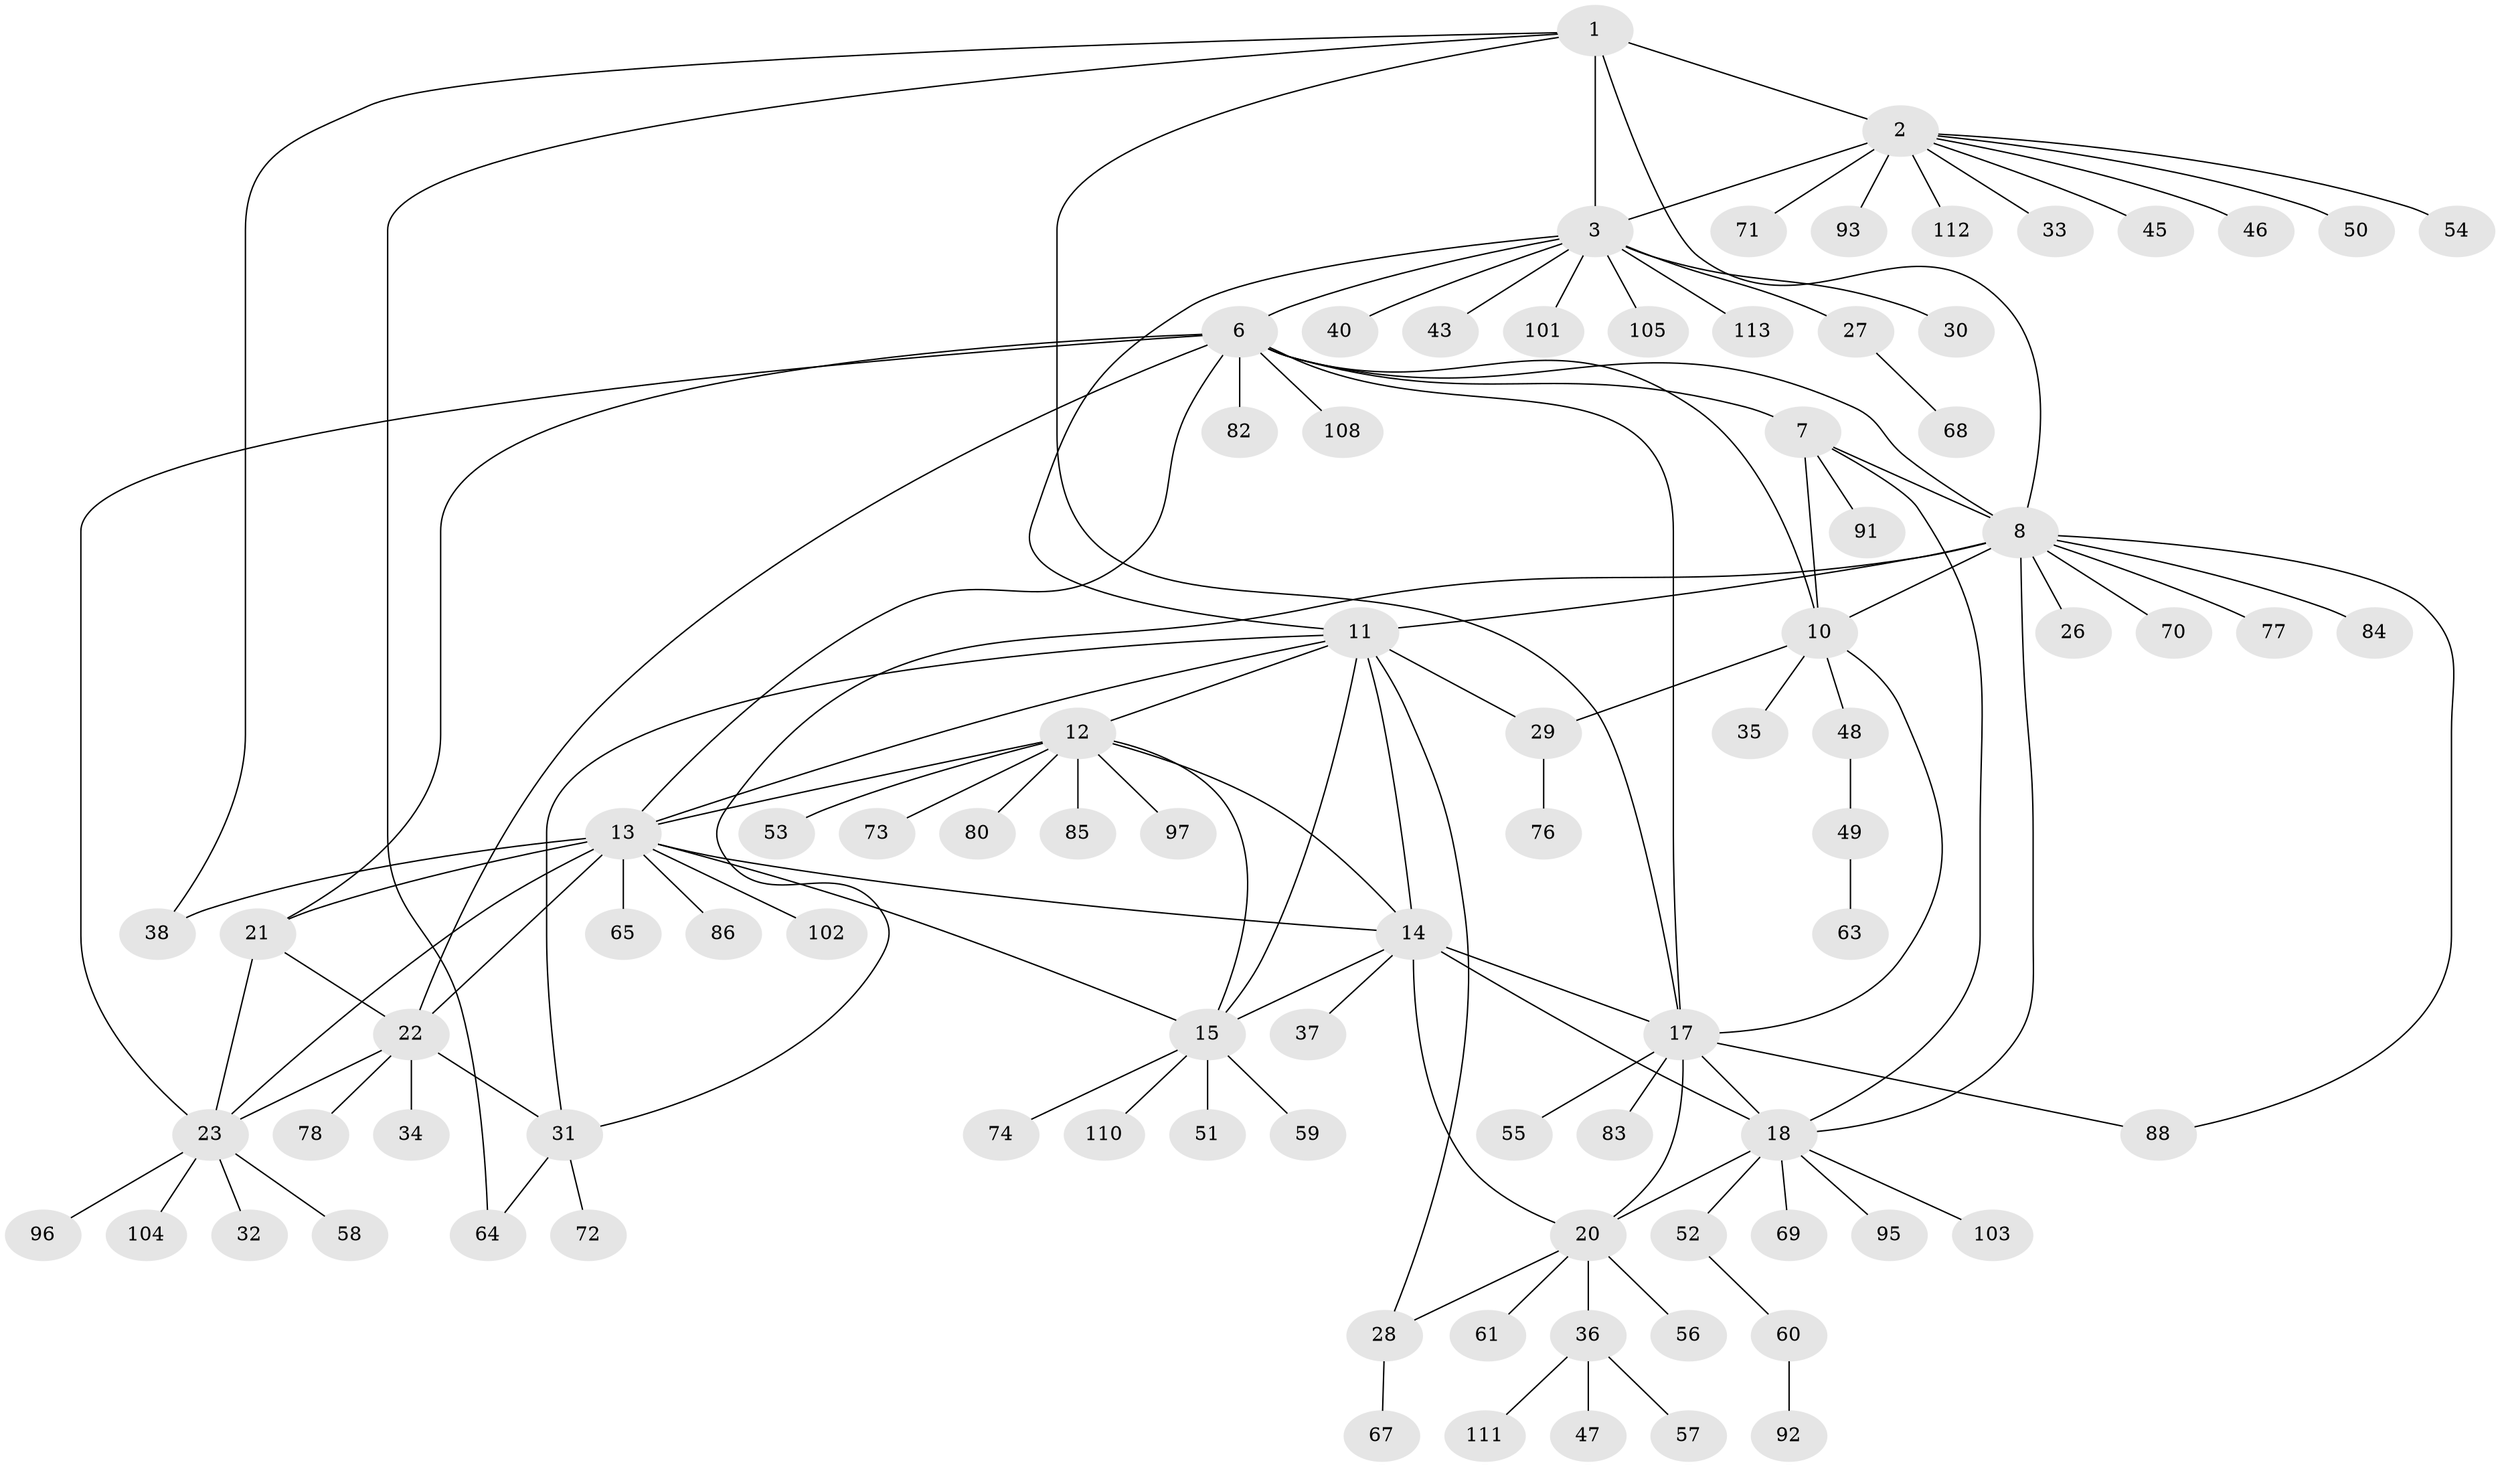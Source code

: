 // Generated by graph-tools (version 1.1) at 2025/52/02/27/25 19:52:19]
// undirected, 87 vertices, 120 edges
graph export_dot {
graph [start="1"]
  node [color=gray90,style=filled];
  1 [super="+5"];
  2 [super="+89"];
  3 [super="+4"];
  6 [super="+25"];
  7;
  8 [super="+9"];
  10 [super="+66"];
  11 [super="+98"];
  12 [super="+90"];
  13 [super="+24"];
  14 [super="+16"];
  15 [super="+81"];
  17 [super="+19"];
  18 [super="+42"];
  20 [super="+39"];
  21;
  22;
  23 [super="+41"];
  26;
  27 [super="+44"];
  28;
  29;
  30;
  31 [super="+99"];
  32;
  33;
  34;
  35;
  36 [super="+100"];
  37;
  38 [super="+79"];
  40;
  43;
  45 [super="+62"];
  46;
  47;
  48;
  49 [super="+87"];
  50;
  51;
  52;
  53;
  54;
  55;
  56;
  57 [super="+75"];
  58;
  59 [super="+107"];
  60 [super="+106"];
  61;
  63;
  64;
  65;
  67;
  68;
  69;
  70;
  71;
  72;
  73;
  74;
  76 [super="+109"];
  77;
  78;
  80;
  82;
  83 [super="+94"];
  84;
  85;
  86;
  88;
  91;
  92;
  93;
  95;
  96;
  97;
  101;
  102;
  103;
  104;
  105;
  108;
  110;
  111;
  112;
  113;
  1 -- 2 [weight=2];
  1 -- 3 [weight=4];
  1 -- 8;
  1 -- 64;
  1 -- 17;
  1 -- 38;
  2 -- 3 [weight=2];
  2 -- 33;
  2 -- 45;
  2 -- 46;
  2 -- 50;
  2 -- 54;
  2 -- 71;
  2 -- 93;
  2 -- 112;
  3 -- 11;
  3 -- 40;
  3 -- 105;
  3 -- 113;
  3 -- 101;
  3 -- 6;
  3 -- 43;
  3 -- 27;
  3 -- 30;
  6 -- 7;
  6 -- 8 [weight=2];
  6 -- 10;
  6 -- 82;
  6 -- 108;
  6 -- 17;
  6 -- 21;
  6 -- 22;
  6 -- 23;
  6 -- 13;
  7 -- 8 [weight=2];
  7 -- 10;
  7 -- 91;
  7 -- 18;
  8 -- 10 [weight=2];
  8 -- 11;
  8 -- 26;
  8 -- 70;
  8 -- 77;
  8 -- 18;
  8 -- 84;
  8 -- 88;
  8 -- 31;
  10 -- 29;
  10 -- 35;
  10 -- 48;
  10 -- 17;
  11 -- 12;
  11 -- 13;
  11 -- 14;
  11 -- 15;
  11 -- 28;
  11 -- 29;
  11 -- 31;
  12 -- 13;
  12 -- 14;
  12 -- 15;
  12 -- 53;
  12 -- 73;
  12 -- 80;
  12 -- 85;
  12 -- 97;
  13 -- 14;
  13 -- 15;
  13 -- 38;
  13 -- 86;
  13 -- 102;
  13 -- 65;
  13 -- 23;
  13 -- 21;
  13 -- 22;
  14 -- 15;
  14 -- 37;
  14 -- 17 [weight=2];
  14 -- 18;
  14 -- 20;
  15 -- 51;
  15 -- 59;
  15 -- 74;
  15 -- 110;
  17 -- 18 [weight=2];
  17 -- 20 [weight=2];
  17 -- 55;
  17 -- 83;
  17 -- 88;
  18 -- 20;
  18 -- 52;
  18 -- 69;
  18 -- 95;
  18 -- 103;
  20 -- 28;
  20 -- 36;
  20 -- 56;
  20 -- 61;
  21 -- 22;
  21 -- 23;
  22 -- 23;
  22 -- 31;
  22 -- 34;
  22 -- 78;
  23 -- 32;
  23 -- 58;
  23 -- 96;
  23 -- 104;
  27 -- 68;
  28 -- 67;
  29 -- 76;
  31 -- 64;
  31 -- 72;
  36 -- 47;
  36 -- 57;
  36 -- 111;
  48 -- 49;
  49 -- 63;
  52 -- 60;
  60 -- 92;
}
